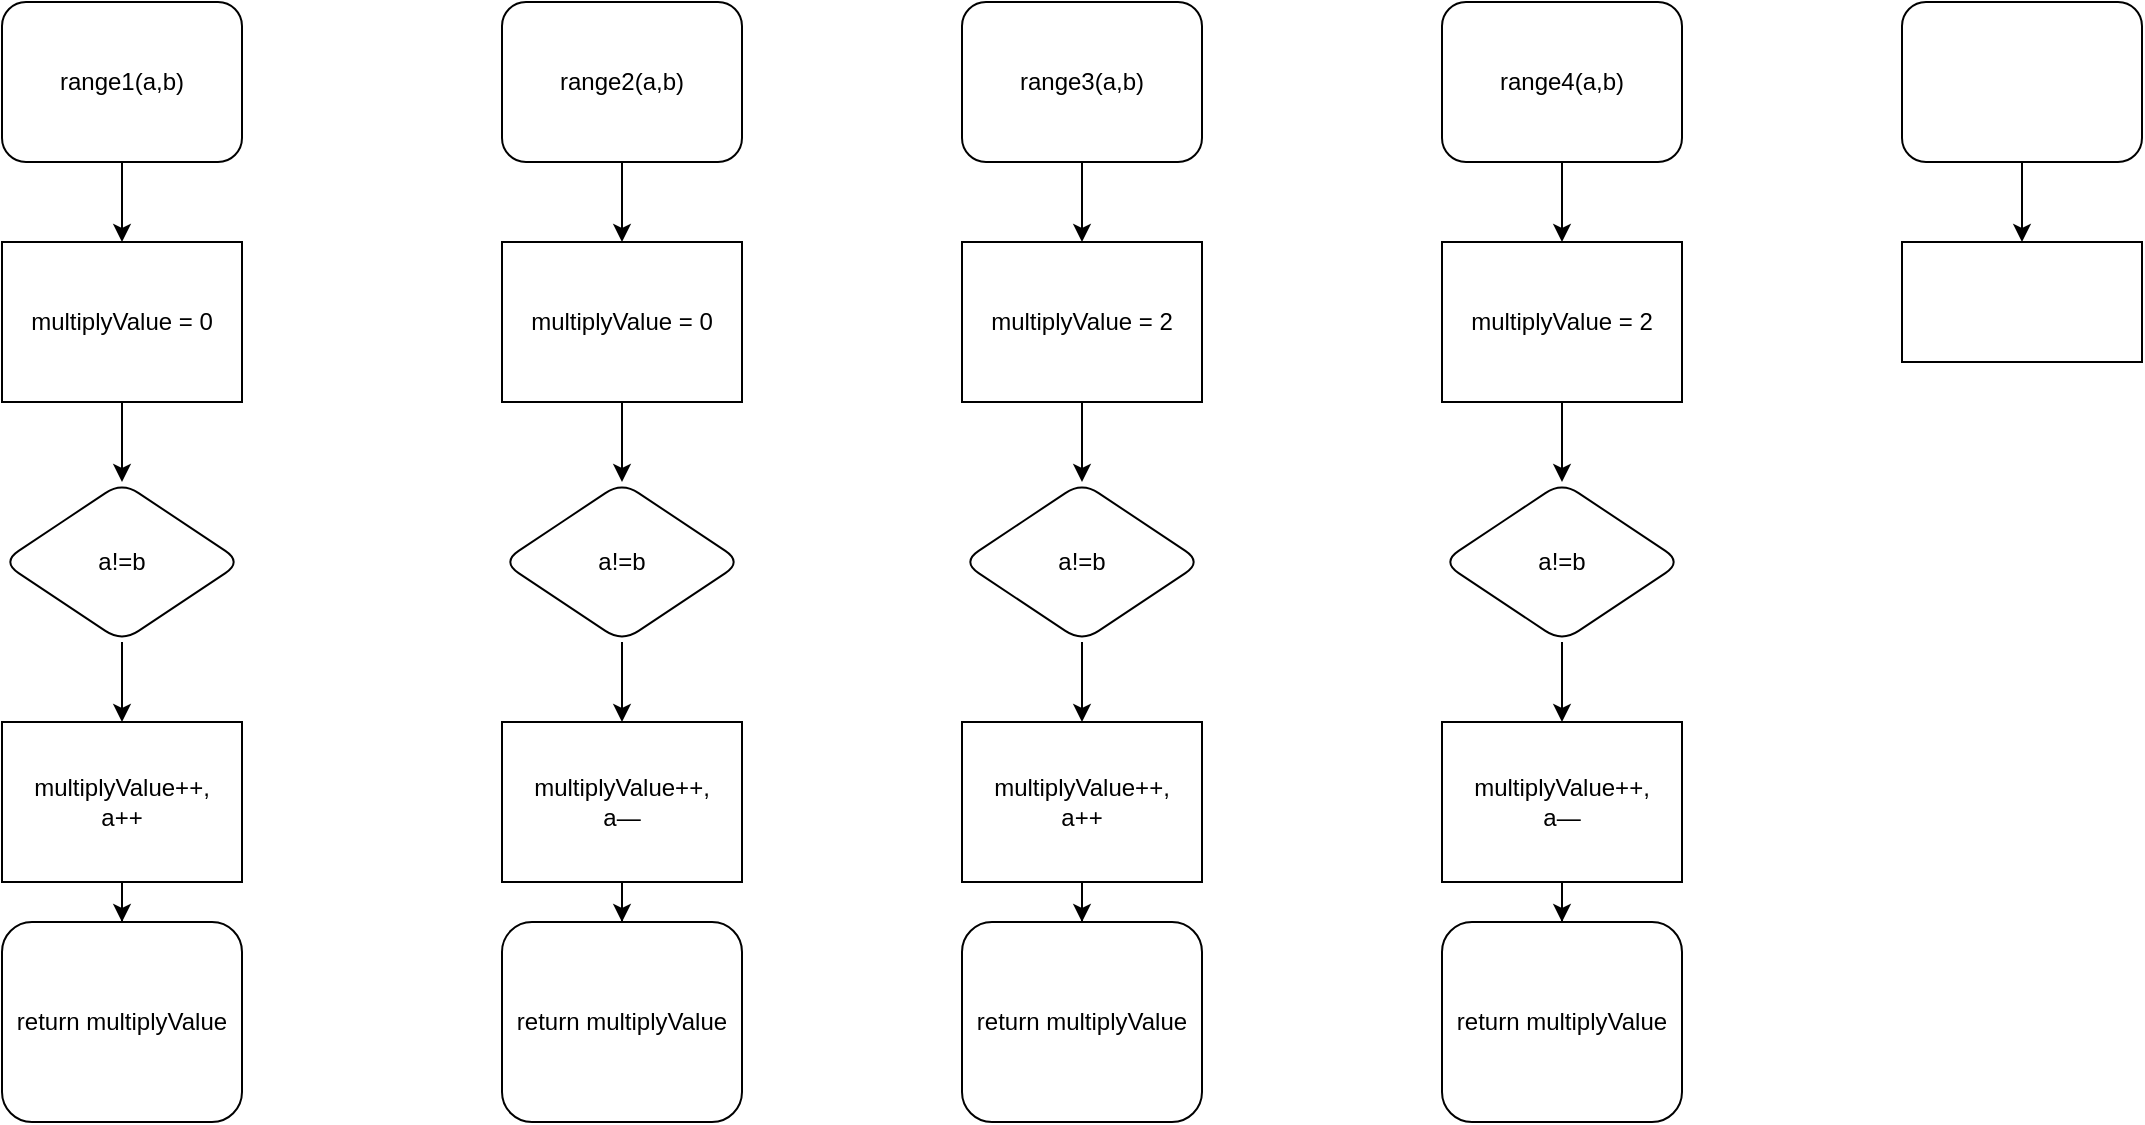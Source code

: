 <mxfile version="20.7.4" type="github">
  <diagram id="OsOMGD-ik3Zf7SZOt8np" name="Page-1">
    <mxGraphModel dx="594" dy="534" grid="1" gridSize="10" guides="1" tooltips="1" connect="1" arrows="1" fold="1" page="1" pageScale="1" pageWidth="827" pageHeight="1169" math="0" shadow="0">
      <root>
        <mxCell id="0" />
        <mxCell id="1" parent="0" />
        <mxCell id="JS9AjzZ9kIchDXuZYbvt-4" style="edgeStyle=orthogonalEdgeStyle;rounded=0;orthogonalLoop=1;jettySize=auto;html=1;entryX=0.5;entryY=0;entryDx=0;entryDy=0;" parent="1" source="JS9AjzZ9kIchDXuZYbvt-3" target="JS9AjzZ9kIchDXuZYbvt-5" edge="1">
          <mxGeometry relative="1" as="geometry">
            <mxPoint x="340" y="120" as="targetPoint" />
          </mxGeometry>
        </mxCell>
        <mxCell id="JS9AjzZ9kIchDXuZYbvt-3" value="range1(a,b)" style="rounded=1;whiteSpace=wrap;html=1;" parent="1" vertex="1">
          <mxGeometry x="280" width="120" height="80" as="geometry" />
        </mxCell>
        <mxCell id="JS9AjzZ9kIchDXuZYbvt-6" style="edgeStyle=orthogonalEdgeStyle;rounded=0;orthogonalLoop=1;jettySize=auto;html=1;fontFamily=Helvetica;fontSize=12;fontColor=default;entryX=0.5;entryY=0;entryDx=0;entryDy=0;" parent="1" source="JS9AjzZ9kIchDXuZYbvt-5" target="JS9AjzZ9kIchDXuZYbvt-7" edge="1">
          <mxGeometry x="1" y="28" relative="1" as="geometry">
            <mxPoint x="340" y="240" as="targetPoint" />
            <mxPoint x="-8" y="20" as="offset" />
          </mxGeometry>
        </mxCell>
        <mxCell id="JS9AjzZ9kIchDXuZYbvt-5" value="multiplyValue = 0" style="rounded=0;whiteSpace=wrap;html=1;strokeColor=default;fontFamily=Helvetica;fontSize=12;fontColor=default;fillColor=default;" parent="1" vertex="1">
          <mxGeometry x="280" y="120" width="120" height="80" as="geometry" />
        </mxCell>
        <mxCell id="JS9AjzZ9kIchDXuZYbvt-9" style="edgeStyle=orthogonalEdgeStyle;rounded=0;orthogonalLoop=1;jettySize=auto;html=1;fontFamily=Helvetica;fontSize=12;fontColor=default;entryX=0.5;entryY=0;entryDx=0;entryDy=0;" parent="1" source="JS9AjzZ9kIchDXuZYbvt-7" target="JS9AjzZ9kIchDXuZYbvt-10" edge="1">
          <mxGeometry relative="1" as="geometry">
            <mxPoint x="340" y="360" as="targetPoint" />
          </mxGeometry>
        </mxCell>
        <mxCell id="JS9AjzZ9kIchDXuZYbvt-7" value="a!=b" style="rhombus;whiteSpace=wrap;html=1;rounded=1;strokeColor=default;fontFamily=Helvetica;fontSize=12;fontColor=default;fillColor=default;" parent="1" vertex="1">
          <mxGeometry x="280" y="240" width="120" height="80" as="geometry" />
        </mxCell>
        <mxCell id="JS9AjzZ9kIchDXuZYbvt-12" style="edgeStyle=orthogonalEdgeStyle;rounded=0;orthogonalLoop=1;jettySize=auto;html=1;fontFamily=Helvetica;fontSize=12;fontColor=default;entryX=0.5;entryY=0;entryDx=0;entryDy=0;" parent="1" source="JS9AjzZ9kIchDXuZYbvt-10" target="JS9AjzZ9kIchDXuZYbvt-11" edge="1">
          <mxGeometry relative="1" as="geometry">
            <mxPoint x="340" y="480" as="targetPoint" />
            <Array as="points" />
          </mxGeometry>
        </mxCell>
        <mxCell id="JS9AjzZ9kIchDXuZYbvt-10" value="multiplyValue++,&lt;br&gt;a++" style="rounded=0;whiteSpace=wrap;html=1;strokeColor=default;fontFamily=Helvetica;fontSize=12;fontColor=default;fillColor=default;" parent="1" vertex="1">
          <mxGeometry x="280" y="360" width="120" height="80" as="geometry" />
        </mxCell>
        <mxCell id="JS9AjzZ9kIchDXuZYbvt-11" value="return multiplyValue" style="rounded=1;whiteSpace=wrap;html=1;strokeColor=default;fontFamily=Helvetica;fontSize=12;fontColor=default;fillColor=default;" parent="1" vertex="1">
          <mxGeometry x="280" y="460" width="120" height="100" as="geometry" />
        </mxCell>
        <mxCell id="JS9AjzZ9kIchDXuZYbvt-13" style="edgeStyle=orthogonalEdgeStyle;rounded=0;orthogonalLoop=1;jettySize=auto;html=1;entryX=0.5;entryY=0;entryDx=0;entryDy=0;" parent="1" source="JS9AjzZ9kIchDXuZYbvt-14" target="JS9AjzZ9kIchDXuZYbvt-16" edge="1">
          <mxGeometry relative="1" as="geometry">
            <mxPoint x="590" y="120" as="targetPoint" />
          </mxGeometry>
        </mxCell>
        <mxCell id="JS9AjzZ9kIchDXuZYbvt-14" value="range2(a,b)" style="rounded=1;whiteSpace=wrap;html=1;" parent="1" vertex="1">
          <mxGeometry x="530" width="120" height="80" as="geometry" />
        </mxCell>
        <mxCell id="JS9AjzZ9kIchDXuZYbvt-15" style="edgeStyle=orthogonalEdgeStyle;rounded=0;orthogonalLoop=1;jettySize=auto;html=1;fontFamily=Helvetica;fontSize=12;fontColor=default;entryX=0.5;entryY=0;entryDx=0;entryDy=0;" parent="1" source="JS9AjzZ9kIchDXuZYbvt-16" target="JS9AjzZ9kIchDXuZYbvt-18" edge="1">
          <mxGeometry x="1" y="28" relative="1" as="geometry">
            <mxPoint x="590" y="240" as="targetPoint" />
            <mxPoint x="-8" y="20" as="offset" />
          </mxGeometry>
        </mxCell>
        <mxCell id="JS9AjzZ9kIchDXuZYbvt-16" value="multiplyValue = 0" style="rounded=0;whiteSpace=wrap;html=1;strokeColor=default;fontFamily=Helvetica;fontSize=12;fontColor=default;fillColor=default;" parent="1" vertex="1">
          <mxGeometry x="530" y="120" width="120" height="80" as="geometry" />
        </mxCell>
        <mxCell id="JS9AjzZ9kIchDXuZYbvt-17" style="edgeStyle=orthogonalEdgeStyle;rounded=0;orthogonalLoop=1;jettySize=auto;html=1;fontFamily=Helvetica;fontSize=12;fontColor=default;entryX=0.5;entryY=0;entryDx=0;entryDy=0;" parent="1" source="JS9AjzZ9kIchDXuZYbvt-18" target="JS9AjzZ9kIchDXuZYbvt-20" edge="1">
          <mxGeometry relative="1" as="geometry">
            <mxPoint x="590" y="360" as="targetPoint" />
          </mxGeometry>
        </mxCell>
        <mxCell id="JS9AjzZ9kIchDXuZYbvt-18" value="a!=b" style="rhombus;whiteSpace=wrap;html=1;rounded=1;strokeColor=default;fontFamily=Helvetica;fontSize=12;fontColor=default;fillColor=default;" parent="1" vertex="1">
          <mxGeometry x="530" y="240" width="120" height="80" as="geometry" />
        </mxCell>
        <mxCell id="JS9AjzZ9kIchDXuZYbvt-19" style="edgeStyle=orthogonalEdgeStyle;rounded=0;orthogonalLoop=1;jettySize=auto;html=1;fontFamily=Helvetica;fontSize=12;fontColor=default;entryX=0.5;entryY=0;entryDx=0;entryDy=0;" parent="1" source="JS9AjzZ9kIchDXuZYbvt-20" target="JS9AjzZ9kIchDXuZYbvt-21" edge="1">
          <mxGeometry relative="1" as="geometry">
            <mxPoint x="590" y="480" as="targetPoint" />
            <Array as="points" />
          </mxGeometry>
        </mxCell>
        <mxCell id="JS9AjzZ9kIchDXuZYbvt-20" value="multiplyValue++,&lt;br&gt;a—" style="rounded=0;whiteSpace=wrap;html=1;strokeColor=default;fontFamily=Helvetica;fontSize=12;fontColor=default;fillColor=default;" parent="1" vertex="1">
          <mxGeometry x="530" y="360" width="120" height="80" as="geometry" />
        </mxCell>
        <mxCell id="JS9AjzZ9kIchDXuZYbvt-21" value="return multiplyValue" style="rounded=1;whiteSpace=wrap;html=1;strokeColor=default;fontFamily=Helvetica;fontSize=12;fontColor=default;fillColor=default;" parent="1" vertex="1">
          <mxGeometry x="530" y="460" width="120" height="100" as="geometry" />
        </mxCell>
        <mxCell id="JS9AjzZ9kIchDXuZYbvt-22" style="edgeStyle=orthogonalEdgeStyle;rounded=0;orthogonalLoop=1;jettySize=auto;html=1;entryX=0.5;entryY=0;entryDx=0;entryDy=0;" parent="1" source="JS9AjzZ9kIchDXuZYbvt-23" target="JS9AjzZ9kIchDXuZYbvt-25" edge="1">
          <mxGeometry relative="1" as="geometry">
            <mxPoint x="820" y="120" as="targetPoint" />
          </mxGeometry>
        </mxCell>
        <mxCell id="JS9AjzZ9kIchDXuZYbvt-23" value="range3(a,b)" style="rounded=1;whiteSpace=wrap;html=1;" parent="1" vertex="1">
          <mxGeometry x="760" width="120" height="80" as="geometry" />
        </mxCell>
        <mxCell id="JS9AjzZ9kIchDXuZYbvt-24" style="edgeStyle=orthogonalEdgeStyle;rounded=0;orthogonalLoop=1;jettySize=auto;html=1;fontFamily=Helvetica;fontSize=12;fontColor=default;entryX=0.5;entryY=0;entryDx=0;entryDy=0;" parent="1" source="JS9AjzZ9kIchDXuZYbvt-25" target="JS9AjzZ9kIchDXuZYbvt-27" edge="1">
          <mxGeometry x="1" y="28" relative="1" as="geometry">
            <mxPoint x="820" y="240" as="targetPoint" />
            <mxPoint x="-8" y="20" as="offset" />
          </mxGeometry>
        </mxCell>
        <mxCell id="JS9AjzZ9kIchDXuZYbvt-25" value="multiplyValue = 2" style="rounded=0;whiteSpace=wrap;html=1;strokeColor=default;fontFamily=Helvetica;fontSize=12;fontColor=default;fillColor=default;" parent="1" vertex="1">
          <mxGeometry x="760" y="120" width="120" height="80" as="geometry" />
        </mxCell>
        <mxCell id="JS9AjzZ9kIchDXuZYbvt-26" style="edgeStyle=orthogonalEdgeStyle;rounded=0;orthogonalLoop=1;jettySize=auto;html=1;fontFamily=Helvetica;fontSize=12;fontColor=default;entryX=0.5;entryY=0;entryDx=0;entryDy=0;" parent="1" source="JS9AjzZ9kIchDXuZYbvt-27" target="JS9AjzZ9kIchDXuZYbvt-29" edge="1">
          <mxGeometry relative="1" as="geometry">
            <mxPoint x="820" y="360" as="targetPoint" />
          </mxGeometry>
        </mxCell>
        <mxCell id="JS9AjzZ9kIchDXuZYbvt-27" value="a!=b" style="rhombus;whiteSpace=wrap;html=1;rounded=1;strokeColor=default;fontFamily=Helvetica;fontSize=12;fontColor=default;fillColor=default;" parent="1" vertex="1">
          <mxGeometry x="760" y="240" width="120" height="80" as="geometry" />
        </mxCell>
        <mxCell id="JS9AjzZ9kIchDXuZYbvt-28" style="edgeStyle=orthogonalEdgeStyle;rounded=0;orthogonalLoop=1;jettySize=auto;html=1;fontFamily=Helvetica;fontSize=12;fontColor=default;entryX=0.5;entryY=0;entryDx=0;entryDy=0;" parent="1" source="JS9AjzZ9kIchDXuZYbvt-29" target="JS9AjzZ9kIchDXuZYbvt-30" edge="1">
          <mxGeometry relative="1" as="geometry">
            <mxPoint x="820" y="480" as="targetPoint" />
            <Array as="points" />
          </mxGeometry>
        </mxCell>
        <mxCell id="JS9AjzZ9kIchDXuZYbvt-29" value="multiplyValue++,&lt;br&gt;a++" style="rounded=0;whiteSpace=wrap;html=1;strokeColor=default;fontFamily=Helvetica;fontSize=12;fontColor=default;fillColor=default;" parent="1" vertex="1">
          <mxGeometry x="760" y="360" width="120" height="80" as="geometry" />
        </mxCell>
        <mxCell id="JS9AjzZ9kIchDXuZYbvt-30" value="return multiplyValue" style="rounded=1;whiteSpace=wrap;html=1;strokeColor=default;fontFamily=Helvetica;fontSize=12;fontColor=default;fillColor=default;" parent="1" vertex="1">
          <mxGeometry x="760" y="460" width="120" height="100" as="geometry" />
        </mxCell>
        <mxCell id="JS9AjzZ9kIchDXuZYbvt-32" style="edgeStyle=orthogonalEdgeStyle;rounded=0;orthogonalLoop=1;jettySize=auto;html=1;entryX=0.5;entryY=0;entryDx=0;entryDy=0;" parent="1" source="JS9AjzZ9kIchDXuZYbvt-33" target="JS9AjzZ9kIchDXuZYbvt-35" edge="1">
          <mxGeometry relative="1" as="geometry">
            <mxPoint x="1060" y="120" as="targetPoint" />
          </mxGeometry>
        </mxCell>
        <mxCell id="JS9AjzZ9kIchDXuZYbvt-33" value="range4(a,b)" style="rounded=1;whiteSpace=wrap;html=1;" parent="1" vertex="1">
          <mxGeometry x="1000" width="120" height="80" as="geometry" />
        </mxCell>
        <mxCell id="JS9AjzZ9kIchDXuZYbvt-34" style="edgeStyle=orthogonalEdgeStyle;rounded=0;orthogonalLoop=1;jettySize=auto;html=1;fontFamily=Helvetica;fontSize=12;fontColor=default;entryX=0.5;entryY=0;entryDx=0;entryDy=0;" parent="1" source="JS9AjzZ9kIchDXuZYbvt-35" target="JS9AjzZ9kIchDXuZYbvt-37" edge="1">
          <mxGeometry x="1" y="28" relative="1" as="geometry">
            <mxPoint x="1060" y="240" as="targetPoint" />
            <mxPoint x="-8" y="20" as="offset" />
          </mxGeometry>
        </mxCell>
        <mxCell id="JS9AjzZ9kIchDXuZYbvt-35" value="multiplyValue = 2" style="rounded=0;whiteSpace=wrap;html=1;strokeColor=default;fontFamily=Helvetica;fontSize=12;fontColor=default;fillColor=default;" parent="1" vertex="1">
          <mxGeometry x="1000" y="120" width="120" height="80" as="geometry" />
        </mxCell>
        <mxCell id="JS9AjzZ9kIchDXuZYbvt-36" style="edgeStyle=orthogonalEdgeStyle;rounded=0;orthogonalLoop=1;jettySize=auto;html=1;fontFamily=Helvetica;fontSize=12;fontColor=default;entryX=0.5;entryY=0;entryDx=0;entryDy=0;" parent="1" source="JS9AjzZ9kIchDXuZYbvt-37" target="JS9AjzZ9kIchDXuZYbvt-39" edge="1">
          <mxGeometry relative="1" as="geometry">
            <mxPoint x="1060" y="360" as="targetPoint" />
          </mxGeometry>
        </mxCell>
        <mxCell id="JS9AjzZ9kIchDXuZYbvt-37" value="a!=b" style="rhombus;whiteSpace=wrap;html=1;rounded=1;strokeColor=default;fontFamily=Helvetica;fontSize=12;fontColor=default;fillColor=default;" parent="1" vertex="1">
          <mxGeometry x="1000" y="240" width="120" height="80" as="geometry" />
        </mxCell>
        <mxCell id="JS9AjzZ9kIchDXuZYbvt-38" style="edgeStyle=orthogonalEdgeStyle;rounded=0;orthogonalLoop=1;jettySize=auto;html=1;fontFamily=Helvetica;fontSize=12;fontColor=default;entryX=0.5;entryY=0;entryDx=0;entryDy=0;" parent="1" source="JS9AjzZ9kIchDXuZYbvt-39" target="JS9AjzZ9kIchDXuZYbvt-40" edge="1">
          <mxGeometry relative="1" as="geometry">
            <mxPoint x="1060" y="480" as="targetPoint" />
            <Array as="points" />
          </mxGeometry>
        </mxCell>
        <mxCell id="JS9AjzZ9kIchDXuZYbvt-39" value="multiplyValue++,&lt;br&gt;a—" style="rounded=0;whiteSpace=wrap;html=1;strokeColor=default;fontFamily=Helvetica;fontSize=12;fontColor=default;fillColor=default;" parent="1" vertex="1">
          <mxGeometry x="1000" y="360" width="120" height="80" as="geometry" />
        </mxCell>
        <mxCell id="JS9AjzZ9kIchDXuZYbvt-40" value="return multiplyValue" style="rounded=1;whiteSpace=wrap;html=1;strokeColor=default;fontFamily=Helvetica;fontSize=12;fontColor=default;fillColor=default;" parent="1" vertex="1">
          <mxGeometry x="1000" y="460" width="120" height="100" as="geometry" />
        </mxCell>
        <mxCell id="HR_ULsvQH8FzLZKK90XC-2" style="edgeStyle=orthogonalEdgeStyle;rounded=0;orthogonalLoop=1;jettySize=auto;html=1;" edge="1" parent="1" source="HR_ULsvQH8FzLZKK90XC-1">
          <mxGeometry relative="1" as="geometry">
            <mxPoint x="1290" y="120" as="targetPoint" />
          </mxGeometry>
        </mxCell>
        <mxCell id="HR_ULsvQH8FzLZKK90XC-1" value="" style="rounded=1;whiteSpace=wrap;html=1;" vertex="1" parent="1">
          <mxGeometry x="1230" width="120" height="80" as="geometry" />
        </mxCell>
        <mxCell id="HR_ULsvQH8FzLZKK90XC-3" value="" style="rounded=0;whiteSpace=wrap;html=1;" vertex="1" parent="1">
          <mxGeometry x="1230" y="120" width="120" height="60" as="geometry" />
        </mxCell>
      </root>
    </mxGraphModel>
  </diagram>
</mxfile>
